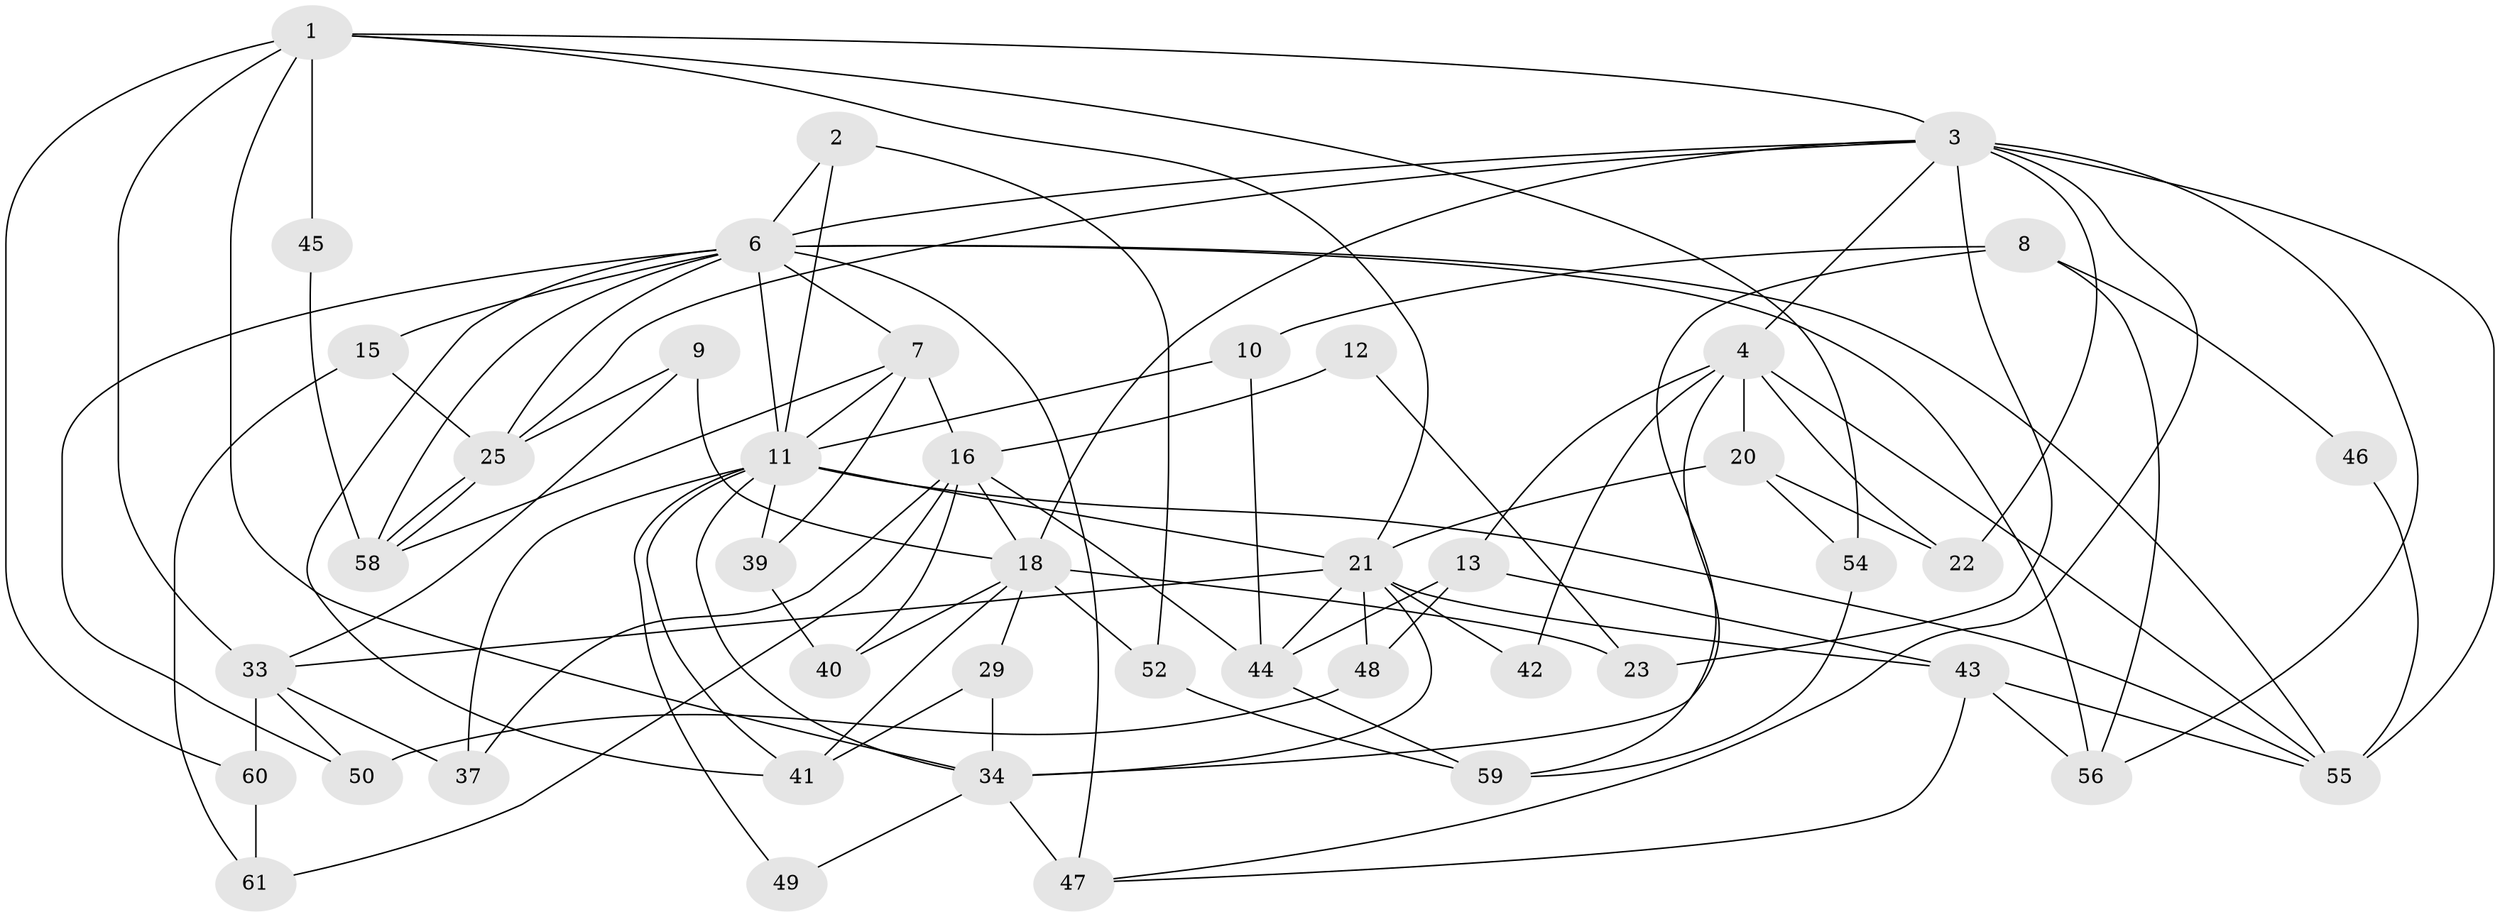 // original degree distribution, {2: 0.09523809523809523, 3: 0.3968253968253968, 5: 0.19047619047619047, 4: 0.15873015873015872, 7: 0.07936507936507936, 6: 0.07936507936507936}
// Generated by graph-tools (version 1.1) at 2025/18/03/04/25 18:18:31]
// undirected, 44 vertices, 101 edges
graph export_dot {
graph [start="1"]
  node [color=gray90,style=filled];
  1 [super="+14"];
  2;
  3 [super="+17"];
  4 [super="+5"];
  6 [super="+38+26"];
  7 [super="+31"];
  8;
  9;
  10;
  11 [super="+57+35"];
  12;
  13 [super="+32"];
  15;
  16 [super="+19+62"];
  18 [super="+53"];
  20;
  21 [super="+24"];
  22;
  23;
  25;
  29;
  33;
  34;
  37;
  39;
  40;
  41;
  42;
  43;
  44 [super="+51"];
  45;
  46;
  47;
  48;
  49;
  50;
  52;
  54;
  55;
  56;
  58;
  59;
  60;
  61;
  1 -- 33;
  1 -- 34;
  1 -- 54;
  1 -- 60;
  1 -- 45;
  1 -- 3;
  1 -- 21;
  2 -- 11;
  2 -- 52;
  2 -- 6;
  3 -- 25;
  3 -- 18;
  3 -- 4;
  3 -- 47;
  3 -- 23;
  3 -- 22;
  3 -- 55;
  3 -- 56;
  3 -- 6 [weight=2];
  4 -- 20;
  4 -- 34;
  4 -- 42;
  4 -- 55;
  4 -- 22;
  4 -- 13;
  6 -- 56;
  6 -- 50;
  6 -- 58;
  6 -- 25;
  6 -- 47 [weight=2];
  6 -- 7;
  6 -- 41;
  6 -- 15;
  6 -- 55;
  6 -- 11;
  7 -- 39 [weight=2];
  7 -- 58;
  7 -- 16;
  7 -- 11;
  8 -- 59;
  8 -- 10;
  8 -- 46;
  8 -- 56;
  9 -- 33;
  9 -- 25;
  9 -- 18;
  10 -- 44;
  10 -- 11;
  11 -- 55;
  11 -- 41;
  11 -- 34;
  11 -- 37;
  11 -- 49;
  11 -- 39;
  11 -- 21;
  12 -- 23;
  12 -- 16 [weight=2];
  13 -- 43;
  13 -- 48;
  13 -- 44;
  15 -- 25;
  15 -- 61;
  16 -- 40;
  16 -- 18;
  16 -- 37;
  16 -- 44;
  16 -- 61;
  18 -- 41;
  18 -- 29;
  18 -- 52;
  18 -- 23;
  18 -- 40;
  20 -- 22;
  20 -- 54;
  20 -- 21;
  21 -- 43;
  21 -- 42;
  21 -- 33;
  21 -- 34;
  21 -- 44;
  21 -- 48 [weight=2];
  25 -- 58;
  25 -- 58;
  29 -- 34;
  29 -- 41;
  33 -- 50;
  33 -- 37;
  33 -- 60;
  34 -- 47;
  34 -- 49;
  39 -- 40;
  43 -- 47;
  43 -- 56;
  43 -- 55;
  44 -- 59;
  45 -- 58;
  46 -- 55;
  48 -- 50;
  52 -- 59;
  54 -- 59;
  60 -- 61;
}
